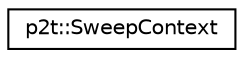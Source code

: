 digraph "Graphical Class Hierarchy"
{
  edge [fontname="Helvetica",fontsize="10",labelfontname="Helvetica",labelfontsize="10"];
  node [fontname="Helvetica",fontsize="10",shape=record];
  rankdir="LR";
  Node1 [label="p2t::SweepContext",height=0.2,width=0.4,color="black", fillcolor="white", style="filled",URL="$classp2t_1_1_sweep_context.html"];
}
